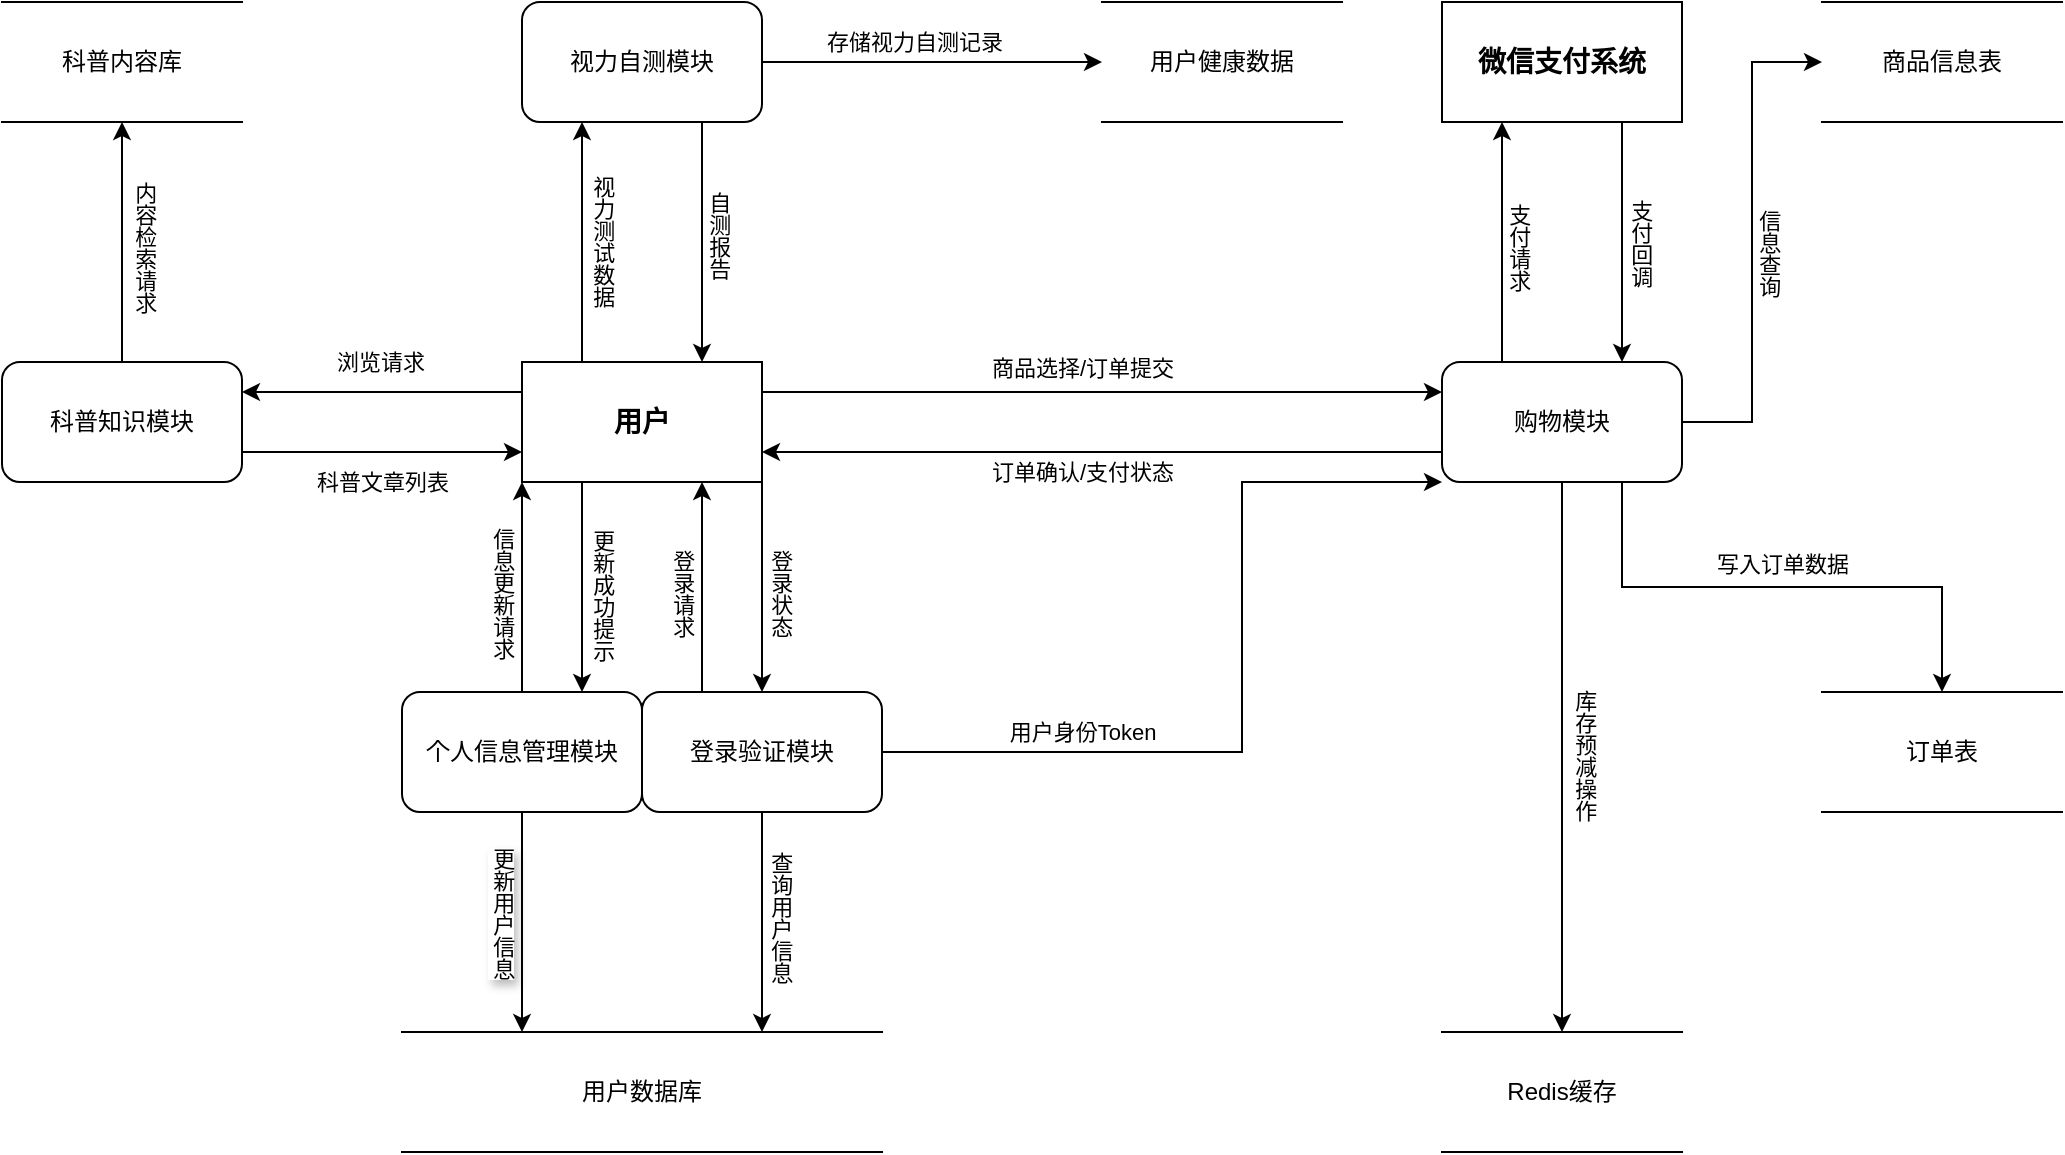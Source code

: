 <mxfile version="26.1.1">
  <diagram name="Page-1" id="52a04d89-c75d-2922-d76d-85b35f80e030">
    <mxGraphModel dx="1664" dy="864" grid="1" gridSize="10" guides="1" tooltips="1" connect="1" arrows="1" fold="1" page="1" pageScale="1" pageWidth="1100" pageHeight="850" background="none" math="0" shadow="0">
      <root>
        <mxCell id="0" />
        <mxCell id="1" parent="0" />
        <mxCell id="qKuAGOzUROGgnCHo_64u-135" style="edgeStyle=orthogonalEdgeStyle;rounded=0;orthogonalLoop=1;jettySize=auto;html=1;exitX=0.75;exitY=1;exitDx=0;exitDy=0;entryX=0.75;entryY=0;entryDx=0;entryDy=0;" edge="1" parent="1" source="qKuAGOzUROGgnCHo_64u-3" target="qKuAGOzUROGgnCHo_64u-5">
          <mxGeometry relative="1" as="geometry" />
        </mxCell>
        <mxCell id="qKuAGOzUROGgnCHo_64u-137" value="支付回调" style="edgeLabel;html=1;align=center;verticalAlign=middle;resizable=0;points=[];textDirection=vertical-rl;" vertex="1" connectable="0" parent="qKuAGOzUROGgnCHo_64u-135">
          <mxGeometry x="0.002" relative="1" as="geometry">
            <mxPoint x="8" as="offset" />
          </mxGeometry>
        </mxCell>
        <mxCell id="qKuAGOzUROGgnCHo_64u-3" value="&lt;font style=&quot;font-size: 14px;&quot;&gt;微信支付系统&lt;/font&gt;" style="rounded=0;whiteSpace=wrap;html=1;fontStyle=1" vertex="1" parent="1">
          <mxGeometry x="760" y="205" width="120" height="60" as="geometry" />
        </mxCell>
        <mxCell id="qKuAGOzUROGgnCHo_64u-44" style="edgeStyle=orthogonalEdgeStyle;rounded=0;orthogonalLoop=1;jettySize=auto;html=1;exitX=1;exitY=0.25;exitDx=0;exitDy=0;entryX=0;entryY=0.25;entryDx=0;entryDy=0;" edge="1" parent="1" source="qKuAGOzUROGgnCHo_64u-4" target="qKuAGOzUROGgnCHo_64u-5">
          <mxGeometry relative="1" as="geometry" />
        </mxCell>
        <mxCell id="qKuAGOzUROGgnCHo_64u-45" value="商品选择/订单提交" style="edgeLabel;html=1;align=center;verticalAlign=middle;resizable=0;points=[];" vertex="1" connectable="0" parent="qKuAGOzUROGgnCHo_64u-44">
          <mxGeometry x="-0.454" y="-2" relative="1" as="geometry">
            <mxPoint x="67" y="-14" as="offset" />
          </mxGeometry>
        </mxCell>
        <mxCell id="qKuAGOzUROGgnCHo_64u-51" style="edgeStyle=orthogonalEdgeStyle;rounded=0;orthogonalLoop=1;jettySize=auto;html=1;exitX=0.25;exitY=0;exitDx=0;exitDy=0;entryX=0.25;entryY=1;entryDx=0;entryDy=0;" edge="1" parent="1" source="qKuAGOzUROGgnCHo_64u-4" target="qKuAGOzUROGgnCHo_64u-9">
          <mxGeometry relative="1" as="geometry" />
        </mxCell>
        <mxCell id="qKuAGOzUROGgnCHo_64u-52" value="视力测试数据" style="edgeLabel;html=1;align=center;verticalAlign=middle;resizable=0;points=[];textDirection=vertical-rl;" vertex="1" connectable="0" parent="qKuAGOzUROGgnCHo_64u-51">
          <mxGeometry x="0.527" y="5" relative="1" as="geometry">
            <mxPoint x="14" y="30" as="offset" />
          </mxGeometry>
        </mxCell>
        <mxCell id="qKuAGOzUROGgnCHo_64u-55" style="edgeStyle=orthogonalEdgeStyle;rounded=0;orthogonalLoop=1;jettySize=auto;html=1;exitX=0;exitY=0.25;exitDx=0;exitDy=0;entryX=1;entryY=0.25;entryDx=0;entryDy=0;" edge="1" parent="1" source="qKuAGOzUROGgnCHo_64u-4" target="qKuAGOzUROGgnCHo_64u-8">
          <mxGeometry relative="1" as="geometry" />
        </mxCell>
        <mxCell id="qKuAGOzUROGgnCHo_64u-56" value="浏览请求" style="edgeLabel;html=1;align=center;verticalAlign=middle;resizable=0;points=[];" vertex="1" connectable="0" parent="qKuAGOzUROGgnCHo_64u-55">
          <mxGeometry x="0.469" y="2" relative="1" as="geometry">
            <mxPoint x="32" y="-17" as="offset" />
          </mxGeometry>
        </mxCell>
        <mxCell id="qKuAGOzUROGgnCHo_64u-97" style="edgeStyle=orthogonalEdgeStyle;rounded=0;orthogonalLoop=1;jettySize=auto;html=1;exitX=0.25;exitY=1;exitDx=0;exitDy=0;entryX=0.75;entryY=0;entryDx=0;entryDy=0;" edge="1" parent="1" source="qKuAGOzUROGgnCHo_64u-4" target="qKuAGOzUROGgnCHo_64u-96">
          <mxGeometry relative="1" as="geometry">
            <Array as="points">
              <mxPoint x="330" y="465" />
              <mxPoint x="330" y="465" />
            </Array>
          </mxGeometry>
        </mxCell>
        <mxCell id="qKuAGOzUROGgnCHo_64u-113" value="更新成功提示" style="edgeLabel;html=1;align=center;verticalAlign=middle;resizable=0;points=[];textDirection=vertical-rl;" vertex="1" connectable="0" parent="qKuAGOzUROGgnCHo_64u-97">
          <mxGeometry x="-0.438" y="-1" relative="1" as="geometry">
            <mxPoint x="10" y="26" as="offset" />
          </mxGeometry>
        </mxCell>
        <mxCell id="qKuAGOzUROGgnCHo_64u-105" style="edgeStyle=orthogonalEdgeStyle;rounded=0;orthogonalLoop=1;jettySize=auto;html=1;exitX=1;exitY=1;exitDx=0;exitDy=0;entryX=0.5;entryY=0;entryDx=0;entryDy=0;" edge="1" parent="1" source="qKuAGOzUROGgnCHo_64u-4" target="qKuAGOzUROGgnCHo_64u-98">
          <mxGeometry relative="1" as="geometry" />
        </mxCell>
        <mxCell id="qKuAGOzUROGgnCHo_64u-115" value="登录状态" style="edgeLabel;html=1;align=center;verticalAlign=middle;resizable=0;points=[];textDirection=vertical-rl;" vertex="1" connectable="0" parent="qKuAGOzUROGgnCHo_64u-105">
          <mxGeometry x="-0.55" y="1" relative="1" as="geometry">
            <mxPoint x="7" y="31" as="offset" />
          </mxGeometry>
        </mxCell>
        <mxCell id="qKuAGOzUROGgnCHo_64u-4" value="&lt;font style=&quot;font-size: 14px;&quot;&gt;用户&lt;/font&gt;" style="rounded=0;whiteSpace=wrap;html=1;fontStyle=1" vertex="1" parent="1">
          <mxGeometry x="300" y="385" width="120" height="60" as="geometry" />
        </mxCell>
        <mxCell id="qKuAGOzUROGgnCHo_64u-47" style="edgeStyle=orthogonalEdgeStyle;rounded=0;orthogonalLoop=1;jettySize=auto;html=1;exitX=0;exitY=0.75;exitDx=0;exitDy=0;entryX=1;entryY=0.75;entryDx=0;entryDy=0;" edge="1" parent="1" source="qKuAGOzUROGgnCHo_64u-5" target="qKuAGOzUROGgnCHo_64u-4">
          <mxGeometry relative="1" as="geometry" />
        </mxCell>
        <mxCell id="qKuAGOzUROGgnCHo_64u-50" value="订单确认/支付状态" style="edgeLabel;html=1;align=center;verticalAlign=middle;resizable=0;points=[];" vertex="1" connectable="0" parent="qKuAGOzUROGgnCHo_64u-47">
          <mxGeometry x="0.539" relative="1" as="geometry">
            <mxPoint x="81" y="10" as="offset" />
          </mxGeometry>
        </mxCell>
        <mxCell id="qKuAGOzUROGgnCHo_64u-61" style="edgeStyle=orthogonalEdgeStyle;rounded=0;orthogonalLoop=1;jettySize=auto;html=1;exitX=0.5;exitY=1;exitDx=0;exitDy=0;entryX=0.5;entryY=0;entryDx=0;entryDy=0;" edge="1" parent="1" source="qKuAGOzUROGgnCHo_64u-5" target="qKuAGOzUROGgnCHo_64u-20">
          <mxGeometry relative="1" as="geometry" />
        </mxCell>
        <mxCell id="qKuAGOzUROGgnCHo_64u-62" value="库存预减操作" style="edgeLabel;html=1;align=center;verticalAlign=middle;resizable=0;points=[];textDirection=vertical-rl;" vertex="1" connectable="0" parent="qKuAGOzUROGgnCHo_64u-61">
          <mxGeometry x="-0.057" y="1" relative="1" as="geometry">
            <mxPoint x="9" y="6" as="offset" />
          </mxGeometry>
        </mxCell>
        <mxCell id="qKuAGOzUROGgnCHo_64u-129" style="edgeStyle=orthogonalEdgeStyle;rounded=0;orthogonalLoop=1;jettySize=auto;html=1;exitX=1;exitY=0.5;exitDx=0;exitDy=0;entryX=0;entryY=0.5;entryDx=0;entryDy=0;" edge="1" parent="1" source="qKuAGOzUROGgnCHo_64u-5" target="qKuAGOzUROGgnCHo_64u-63">
          <mxGeometry relative="1" as="geometry" />
        </mxCell>
        <mxCell id="qKuAGOzUROGgnCHo_64u-131" value="信息查询" style="edgeLabel;html=1;align=center;verticalAlign=middle;resizable=0;points=[];textDirection=vertical-rl;" vertex="1" connectable="0" parent="qKuAGOzUROGgnCHo_64u-129">
          <mxGeometry x="0.009" y="2" relative="1" as="geometry">
            <mxPoint x="9" y="6" as="offset" />
          </mxGeometry>
        </mxCell>
        <mxCell id="qKuAGOzUROGgnCHo_64u-134" style="edgeStyle=orthogonalEdgeStyle;rounded=0;orthogonalLoop=1;jettySize=auto;html=1;exitX=0.25;exitY=0;exitDx=0;exitDy=0;entryX=0.25;entryY=1;entryDx=0;entryDy=0;" edge="1" parent="1" source="qKuAGOzUROGgnCHo_64u-5" target="qKuAGOzUROGgnCHo_64u-3">
          <mxGeometry relative="1" as="geometry" />
        </mxCell>
        <mxCell id="qKuAGOzUROGgnCHo_64u-136" value="支付请求" style="edgeLabel;html=1;align=center;verticalAlign=middle;resizable=0;points=[];textDirection=vertical-rl;" vertex="1" connectable="0" parent="qKuAGOzUROGgnCHo_64u-134">
          <mxGeometry x="-0.022" y="-1" relative="1" as="geometry">
            <mxPoint x="6" as="offset" />
          </mxGeometry>
        </mxCell>
        <mxCell id="qKuAGOzUROGgnCHo_64u-144" style="edgeStyle=orthogonalEdgeStyle;rounded=0;orthogonalLoop=1;jettySize=auto;html=1;exitX=0.75;exitY=1;exitDx=0;exitDy=0;entryX=0.5;entryY=0;entryDx=0;entryDy=0;" edge="1" parent="1" source="qKuAGOzUROGgnCHo_64u-5" target="qKuAGOzUROGgnCHo_64u-6">
          <mxGeometry relative="1" as="geometry" />
        </mxCell>
        <mxCell id="qKuAGOzUROGgnCHo_64u-145" value="写入订单数据" style="edgeLabel;html=1;align=center;verticalAlign=middle;resizable=0;points=[];" vertex="1" connectable="0" parent="qKuAGOzUROGgnCHo_64u-144">
          <mxGeometry x="0.001" y="1" relative="1" as="geometry">
            <mxPoint y="-11" as="offset" />
          </mxGeometry>
        </mxCell>
        <mxCell id="qKuAGOzUROGgnCHo_64u-5" value="购物模块" style="rounded=1;whiteSpace=wrap;html=1;" vertex="1" parent="1">
          <mxGeometry x="760" y="385" width="120" height="60" as="geometry" />
        </mxCell>
        <mxCell id="qKuAGOzUROGgnCHo_64u-6" value="订单表" style="shape=partialRectangle;whiteSpace=wrap;html=1;left=0;right=0;fillColor=none;" vertex="1" parent="1">
          <mxGeometry x="950" y="550" width="120" height="60" as="geometry" />
        </mxCell>
        <mxCell id="qKuAGOzUROGgnCHo_64u-57" style="edgeStyle=orthogonalEdgeStyle;rounded=0;orthogonalLoop=1;jettySize=auto;html=1;exitX=1;exitY=0.75;exitDx=0;exitDy=0;entryX=0;entryY=0.75;entryDx=0;entryDy=0;" edge="1" parent="1" source="qKuAGOzUROGgnCHo_64u-8" target="qKuAGOzUROGgnCHo_64u-4">
          <mxGeometry relative="1" as="geometry" />
        </mxCell>
        <mxCell id="qKuAGOzUROGgnCHo_64u-58" value="科普文章列表" style="edgeLabel;html=1;align=center;verticalAlign=middle;resizable=0;points=[];" vertex="1" connectable="0" parent="qKuAGOzUROGgnCHo_64u-57">
          <mxGeometry x="0.456" y="1" relative="1" as="geometry">
            <mxPoint x="-32" y="16" as="offset" />
          </mxGeometry>
        </mxCell>
        <mxCell id="qKuAGOzUROGgnCHo_64u-69" style="edgeStyle=orthogonalEdgeStyle;rounded=0;orthogonalLoop=1;jettySize=auto;html=1;exitX=0.5;exitY=0;exitDx=0;exitDy=0;entryX=0.5;entryY=1;entryDx=0;entryDy=0;" edge="1" parent="1" source="qKuAGOzUROGgnCHo_64u-8" target="qKuAGOzUROGgnCHo_64u-34">
          <mxGeometry relative="1" as="geometry" />
        </mxCell>
        <mxCell id="qKuAGOzUROGgnCHo_64u-71" value="内容检索请求" style="edgeLabel;html=1;align=center;verticalAlign=middle;resizable=0;points=[];textDirection=vertical-rl;" vertex="1" connectable="0" parent="qKuAGOzUROGgnCHo_64u-69">
          <mxGeometry x="-0.035" relative="1" as="geometry">
            <mxPoint x="10" as="offset" />
          </mxGeometry>
        </mxCell>
        <mxCell id="qKuAGOzUROGgnCHo_64u-8" value="科普知识模块&lt;span style=&quot;color: rgba(0, 0, 0, 0); font-family: monospace; font-size: 0px; text-align: start; white-space: nowrap;&quot;&gt;%3CmxGraphModel%3E%3Croot%3E%3CmxCell%20id%3D%220%22%2F%3E%3CmxCell%20id%3D%221%22%20parent%3D%220%22%2F%3E%3CmxCell%20id%3D%222%22%20value%3D%22%E8%B4%AD%E7%89%A9%E6%A8%A1%E5%9D%97%22%20style%3D%22rounded%3D1%3BwhiteSpace%3Dwrap%3Bhtml%3D1%3B%22%20vertex%3D%221%22%20parent%3D%221%22%3E%3CmxGeometry%20x%3D%22500%22%20y%3D%22210%22%20width%3D%22120%22%20height%3D%2260%22%20as%3D%22geometry%22%2F%3E%3C%2FmxCell%3E%3C%2Froot%3E%3C%2FmxGraphModel%3E&lt;/span&gt;" style="rounded=1;whiteSpace=wrap;html=1;" vertex="1" parent="1">
          <mxGeometry x="40" y="385" width="120" height="60" as="geometry" />
        </mxCell>
        <mxCell id="qKuAGOzUROGgnCHo_64u-53" style="edgeStyle=orthogonalEdgeStyle;rounded=0;orthogonalLoop=1;jettySize=auto;html=1;exitX=0.75;exitY=1;exitDx=0;exitDy=0;entryX=0.75;entryY=0;entryDx=0;entryDy=0;" edge="1" parent="1" source="qKuAGOzUROGgnCHo_64u-9" target="qKuAGOzUROGgnCHo_64u-4">
          <mxGeometry relative="1" as="geometry" />
        </mxCell>
        <mxCell id="qKuAGOzUROGgnCHo_64u-54" value="自测报告" style="edgeLabel;html=1;align=center;verticalAlign=middle;resizable=0;points=[];textDirection=vertical-rl;" vertex="1" connectable="0" parent="qKuAGOzUROGgnCHo_64u-53">
          <mxGeometry x="-0.551" y="-2" relative="1" as="geometry">
            <mxPoint x="9" y="29" as="offset" />
          </mxGeometry>
        </mxCell>
        <mxCell id="qKuAGOzUROGgnCHo_64u-139" style="edgeStyle=orthogonalEdgeStyle;rounded=0;orthogonalLoop=1;jettySize=auto;html=1;exitX=1;exitY=0.5;exitDx=0;exitDy=0;entryX=0;entryY=0.5;entryDx=0;entryDy=0;" edge="1" parent="1" source="qKuAGOzUROGgnCHo_64u-9" target="qKuAGOzUROGgnCHo_64u-66">
          <mxGeometry relative="1" as="geometry" />
        </mxCell>
        <mxCell id="qKuAGOzUROGgnCHo_64u-140" value="存储视力自测记录" style="edgeLabel;html=1;align=center;verticalAlign=middle;resizable=0;points=[];" vertex="1" connectable="0" parent="qKuAGOzUROGgnCHo_64u-139">
          <mxGeometry x="-0.025" y="1" relative="1" as="geometry">
            <mxPoint x="-7" y="-9" as="offset" />
          </mxGeometry>
        </mxCell>
        <mxCell id="qKuAGOzUROGgnCHo_64u-9" value="视力自测模块" style="rounded=1;whiteSpace=wrap;html=1;" vertex="1" parent="1">
          <mxGeometry x="300" y="205" width="120" height="60" as="geometry" />
        </mxCell>
        <mxCell id="qKuAGOzUROGgnCHo_64u-20" value="Redis缓存" style="shape=partialRectangle;whiteSpace=wrap;html=1;left=0;right=0;fillColor=none;" vertex="1" parent="1">
          <mxGeometry x="760" y="720" width="120" height="60" as="geometry" />
        </mxCell>
        <mxCell id="qKuAGOzUROGgnCHo_64u-21" value="用户数据库" style="shape=partialRectangle;whiteSpace=wrap;html=1;left=0;right=0;fillColor=none;" vertex="1" parent="1">
          <mxGeometry x="240" y="720" width="240" height="60" as="geometry" />
        </mxCell>
        <mxCell id="qKuAGOzUROGgnCHo_64u-34" value="科普内容库" style="shape=partialRectangle;whiteSpace=wrap;html=1;left=0;right=0;fillColor=none;" vertex="1" parent="1">
          <mxGeometry x="40" y="205" width="120" height="60" as="geometry" />
        </mxCell>
        <mxCell id="qKuAGOzUROGgnCHo_64u-63" value="商品信息表" style="shape=partialRectangle;whiteSpace=wrap;html=1;left=0;right=0;fillColor=none;" vertex="1" parent="1">
          <mxGeometry x="950" y="205" width="120" height="60" as="geometry" />
        </mxCell>
        <mxCell id="qKuAGOzUROGgnCHo_64u-66" value="用户健康数据" style="shape=partialRectangle;whiteSpace=wrap;html=1;left=0;right=0;fillColor=none;" vertex="1" parent="1">
          <mxGeometry x="590" y="205" width="120" height="60" as="geometry" />
        </mxCell>
        <mxCell id="qKuAGOzUROGgnCHo_64u-103" style="edgeStyle=orthogonalEdgeStyle;rounded=0;orthogonalLoop=1;jettySize=auto;html=1;exitX=0.5;exitY=0;exitDx=0;exitDy=0;entryX=0;entryY=1;entryDx=0;entryDy=0;" edge="1" parent="1" source="qKuAGOzUROGgnCHo_64u-96" target="qKuAGOzUROGgnCHo_64u-4">
          <mxGeometry relative="1" as="geometry" />
        </mxCell>
        <mxCell id="qKuAGOzUROGgnCHo_64u-112" value="信息更新请求" style="edgeLabel;html=1;align=center;verticalAlign=middle;resizable=0;points=[];textDirection=vertical-rl;" vertex="1" connectable="0" parent="qKuAGOzUROGgnCHo_64u-103">
          <mxGeometry x="-0.504" y="5" relative="1" as="geometry">
            <mxPoint x="-6" y="-24" as="offset" />
          </mxGeometry>
        </mxCell>
        <mxCell id="qKuAGOzUROGgnCHo_64u-122" style="edgeStyle=orthogonalEdgeStyle;rounded=0;orthogonalLoop=1;jettySize=auto;html=1;exitX=0.5;exitY=1;exitDx=0;exitDy=0;entryX=0.25;entryY=0;entryDx=0;entryDy=0;" edge="1" parent="1" source="qKuAGOzUROGgnCHo_64u-96" target="qKuAGOzUROGgnCHo_64u-21">
          <mxGeometry relative="1" as="geometry" />
        </mxCell>
        <mxCell id="qKuAGOzUROGgnCHo_64u-126" value="更新用户信息" style="edgeLabel;html=1;align=center;verticalAlign=middle;resizable=0;points=[];textShadow=1;textDirection=vertical-rl;" vertex="1" connectable="0" parent="qKuAGOzUROGgnCHo_64u-122">
          <mxGeometry x="-0.04" relative="1" as="geometry">
            <mxPoint x="-11" y="-3" as="offset" />
          </mxGeometry>
        </mxCell>
        <mxCell id="qKuAGOzUROGgnCHo_64u-96" value="个人信息管理模块" style="rounded=1;whiteSpace=wrap;html=1;" vertex="1" parent="1">
          <mxGeometry x="240" y="550" width="120" height="60" as="geometry" />
        </mxCell>
        <mxCell id="qKuAGOzUROGgnCHo_64u-104" style="edgeStyle=orthogonalEdgeStyle;rounded=0;orthogonalLoop=1;jettySize=auto;html=1;exitX=0.25;exitY=0;exitDx=0;exitDy=0;entryX=0.75;entryY=1;entryDx=0;entryDy=0;" edge="1" parent="1" source="qKuAGOzUROGgnCHo_64u-98" target="qKuAGOzUROGgnCHo_64u-4">
          <mxGeometry relative="1" as="geometry" />
        </mxCell>
        <mxCell id="qKuAGOzUROGgnCHo_64u-114" value="登录请求" style="edgeLabel;html=1;align=center;verticalAlign=middle;resizable=0;points=[];textDirection=vertical-rl;" vertex="1" connectable="0" parent="qKuAGOzUROGgnCHo_64u-104">
          <mxGeometry x="-0.459" y="-1" relative="1" as="geometry">
            <mxPoint x="-12" y="-22" as="offset" />
          </mxGeometry>
        </mxCell>
        <mxCell id="qKuAGOzUROGgnCHo_64u-124" style="edgeStyle=orthogonalEdgeStyle;rounded=0;orthogonalLoop=1;jettySize=auto;html=1;exitX=0.5;exitY=1;exitDx=0;exitDy=0;entryX=0.75;entryY=0;entryDx=0;entryDy=0;" edge="1" parent="1" source="qKuAGOzUROGgnCHo_64u-98" target="qKuAGOzUROGgnCHo_64u-21">
          <mxGeometry relative="1" as="geometry" />
        </mxCell>
        <mxCell id="qKuAGOzUROGgnCHo_64u-127" value="查询用户信息" style="edgeLabel;html=1;align=center;verticalAlign=middle;resizable=0;points=[];textDirection=vertical-rl;" vertex="1" connectable="0" parent="qKuAGOzUROGgnCHo_64u-124">
          <mxGeometry x="-0.062" y="1" relative="1" as="geometry">
            <mxPoint x="7" as="offset" />
          </mxGeometry>
        </mxCell>
        <mxCell id="qKuAGOzUROGgnCHo_64u-142" style="edgeStyle=orthogonalEdgeStyle;rounded=0;orthogonalLoop=1;jettySize=auto;html=1;exitX=1;exitY=0.5;exitDx=0;exitDy=0;entryX=0;entryY=1;entryDx=0;entryDy=0;" edge="1" parent="1" source="qKuAGOzUROGgnCHo_64u-98" target="qKuAGOzUROGgnCHo_64u-5">
          <mxGeometry relative="1" as="geometry">
            <Array as="points">
              <mxPoint x="660" y="580" />
              <mxPoint x="660" y="445" />
            </Array>
          </mxGeometry>
        </mxCell>
        <mxCell id="qKuAGOzUROGgnCHo_64u-143" value="用户身份Token" style="edgeLabel;html=1;align=center;verticalAlign=middle;resizable=0;points=[];" vertex="1" connectable="0" parent="qKuAGOzUROGgnCHo_64u-142">
          <mxGeometry x="-0.52" y="-4" relative="1" as="geometry">
            <mxPoint y="-14" as="offset" />
          </mxGeometry>
        </mxCell>
        <mxCell id="qKuAGOzUROGgnCHo_64u-98" value="登录验证模块" style="rounded=1;whiteSpace=wrap;html=1;" vertex="1" parent="1">
          <mxGeometry x="360" y="550" width="120" height="60" as="geometry" />
        </mxCell>
      </root>
    </mxGraphModel>
  </diagram>
</mxfile>
